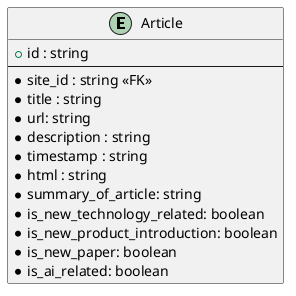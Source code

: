 @startuml erd
entity "Article" as Article {
    + id : string
    --
    * site_id : string <<FK>>
    * title : string
    * url: string
    * description : string
    * timestamp : string
    * html : string
    * summary_of_article: string
    * is_new_technology_related: boolean
    * is_new_product_introduction: boolean
    * is_new_paper: boolean
    * is_ai_related: boolean
}
@enduml